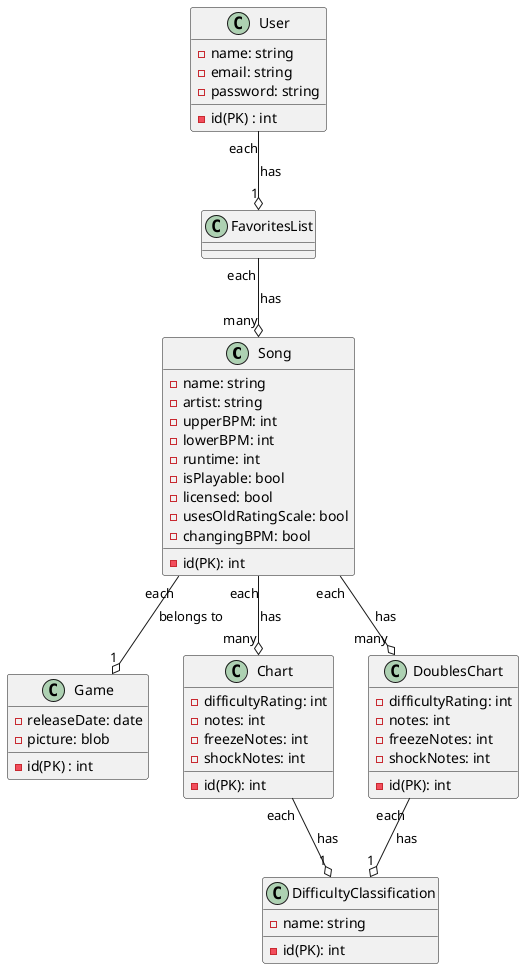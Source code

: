  @startuml

class Song{
    - name: string
    - artist: string
    - upperBPM: int
    - lowerBPM: int
    - id(PK): int
'runtime is in seconds
    - runtime: int
    - isPlayable: bool
    - licensed: bool
    - usesOldRatingScale: bool
    - changingBPM: bool
}
class Game{
    - id(PK) : int
    - releaseDate: date
    - picture: blob
}
class Chart{
    - id(PK): int
    - difficultyRating: int
    - notes: int
    - freezeNotes: int
    - shockNotes: int
}
class DoublesChart{
    - id(PK): int
    - difficultyRating: int
    - notes: int
    - freezeNotes: int
    - shockNotes: int
}
class DifficultyClassification{
    - name: string
    - id(PK): int
}

class User{
    - id(PK) : int
    - name: string
    - email: string
    - password: string
}
class FavoritesList{
}
User "each" --o "1" FavoritesList : has
FavoritesList "each" --o "many" Song: has
Chart "each" --o  "1" DifficultyClassification : has
DoublesChart "each" --o  "1" DifficultyClassification : has
Song "each" --o  "many" Chart : has
Song "each" --o  "many" DoublesChart : has
Song "each" --o  "1" Game : belongs to
@enduml